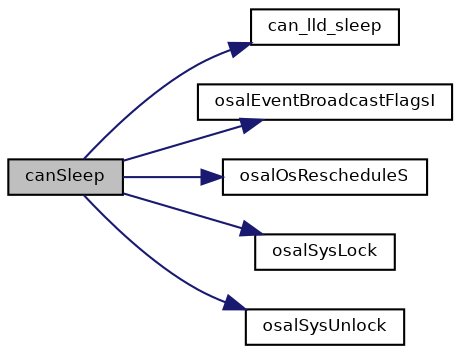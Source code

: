 digraph "canSleep"
{
  bgcolor="transparent";
  edge [fontname="Helvetica",fontsize="8",labelfontname="Helvetica",labelfontsize="8"];
  node [fontname="Helvetica",fontsize="8",shape=record];
  rankdir="LR";
  Node31 [label="canSleep",height=0.2,width=0.4,color="black", fillcolor="grey75", style="filled", fontcolor="black"];
  Node31 -> Node32 [color="midnightblue",fontsize="8",style="solid",fontname="Helvetica"];
  Node32 [label="can_lld_sleep",height=0.2,width=0.4,color="black",URL="$group___c_a_n.html#ga90f2254324f338714bfe1663eb73a2ba",tooltip="Enters the sleep mode. "];
  Node31 -> Node33 [color="midnightblue",fontsize="8",style="solid",fontname="Helvetica"];
  Node33 [label="osalEventBroadcastFlagsI",height=0.2,width=0.4,color="black",URL="$group___o_s_a_l.html#gaf8ec0981fbd7d926f77095f3dbbb13d7",tooltip="Add flags to an event source object. "];
  Node31 -> Node34 [color="midnightblue",fontsize="8",style="solid",fontname="Helvetica"];
  Node34 [label="osalOsRescheduleS",height=0.2,width=0.4,color="black",URL="$group___o_s_a_l.html#ga5850406055069d6a9b88103ad34b111d",tooltip="Checks if a reschedule is required and performs it. "];
  Node31 -> Node35 [color="midnightblue",fontsize="8",style="solid",fontname="Helvetica"];
  Node35 [label="osalSysLock",height=0.2,width=0.4,color="black",URL="$group___o_s_a_l.html#ga0cb5e528b0114b4ca61c2eb65a0515fa",tooltip="Enters a critical zone from thread context. "];
  Node31 -> Node36 [color="midnightblue",fontsize="8",style="solid",fontname="Helvetica"];
  Node36 [label="osalSysUnlock",height=0.2,width=0.4,color="black",URL="$group___o_s_a_l.html#ga17dbf4a1761019b8d94f43832c506543",tooltip="Leaves a critical zone from thread context. "];
}
